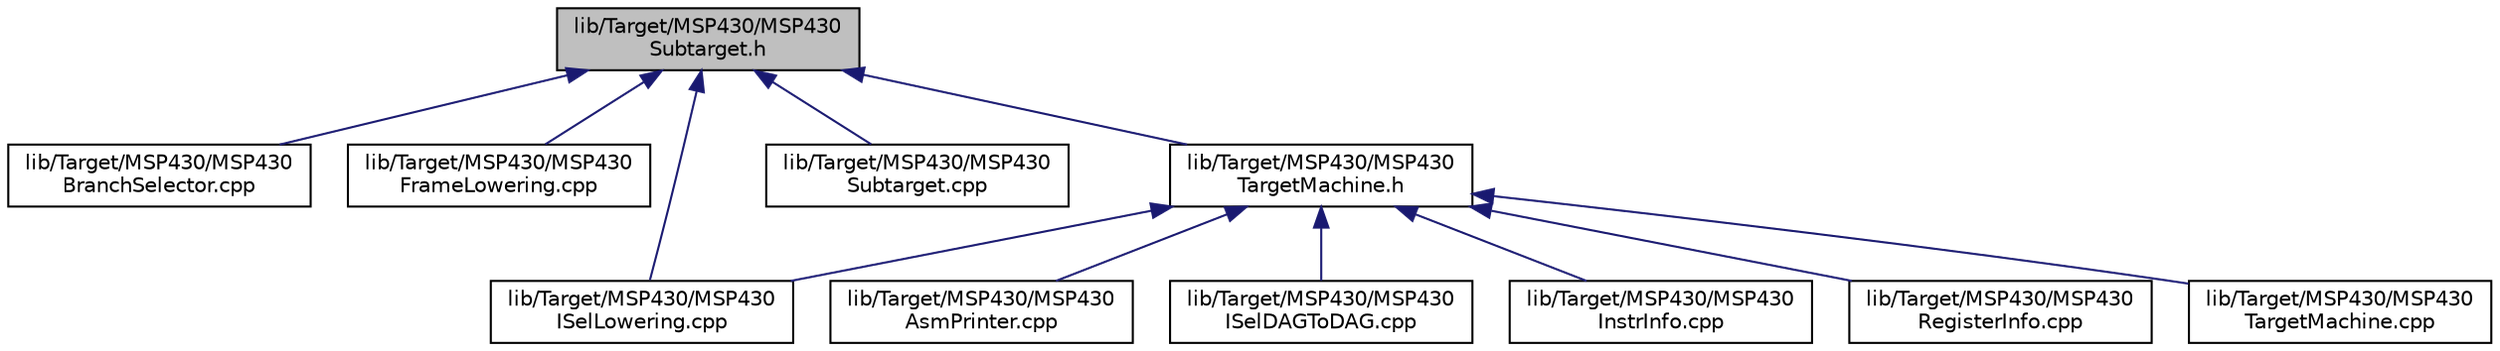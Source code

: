 digraph "lib/Target/MSP430/MSP430Subtarget.h"
{
 // LATEX_PDF_SIZE
  bgcolor="transparent";
  edge [fontname="Helvetica",fontsize="10",labelfontname="Helvetica",labelfontsize="10"];
  node [fontname="Helvetica",fontsize="10",shape="box"];
  Node1 [label="lib/Target/MSP430/MSP430\lSubtarget.h",height=0.2,width=0.4,color="black", fillcolor="grey75", style="filled", fontcolor="black",tooltip=" "];
  Node1 -> Node2 [dir="back",color="midnightblue",fontsize="10",style="solid",fontname="Helvetica"];
  Node2 [label="lib/Target/MSP430/MSP430\lBranchSelector.cpp",height=0.2,width=0.4,color="black",URL="$MSP430BranchSelector_8cpp.html",tooltip=" "];
  Node1 -> Node3 [dir="back",color="midnightblue",fontsize="10",style="solid",fontname="Helvetica"];
  Node3 [label="lib/Target/MSP430/MSP430\lFrameLowering.cpp",height=0.2,width=0.4,color="black",URL="$MSP430FrameLowering_8cpp.html",tooltip=" "];
  Node1 -> Node4 [dir="back",color="midnightblue",fontsize="10",style="solid",fontname="Helvetica"];
  Node4 [label="lib/Target/MSP430/MSP430\lISelLowering.cpp",height=0.2,width=0.4,color="black",URL="$MSP430ISelLowering_8cpp.html",tooltip=" "];
  Node1 -> Node5 [dir="back",color="midnightblue",fontsize="10",style="solid",fontname="Helvetica"];
  Node5 [label="lib/Target/MSP430/MSP430\lSubtarget.cpp",height=0.2,width=0.4,color="black",URL="$MSP430Subtarget_8cpp.html",tooltip=" "];
  Node1 -> Node6 [dir="back",color="midnightblue",fontsize="10",style="solid",fontname="Helvetica"];
  Node6 [label="lib/Target/MSP430/MSP430\lTargetMachine.h",height=0.2,width=0.4,color="black",URL="$MSP430TargetMachine_8h.html",tooltip=" "];
  Node6 -> Node7 [dir="back",color="midnightblue",fontsize="10",style="solid",fontname="Helvetica"];
  Node7 [label="lib/Target/MSP430/MSP430\lAsmPrinter.cpp",height=0.2,width=0.4,color="black",URL="$MSP430AsmPrinter_8cpp.html",tooltip=" "];
  Node6 -> Node8 [dir="back",color="midnightblue",fontsize="10",style="solid",fontname="Helvetica"];
  Node8 [label="lib/Target/MSP430/MSP430\lISelDAGToDAG.cpp",height=0.2,width=0.4,color="black",URL="$MSP430ISelDAGToDAG_8cpp.html",tooltip=" "];
  Node6 -> Node4 [dir="back",color="midnightblue",fontsize="10",style="solid",fontname="Helvetica"];
  Node6 -> Node9 [dir="back",color="midnightblue",fontsize="10",style="solid",fontname="Helvetica"];
  Node9 [label="lib/Target/MSP430/MSP430\lInstrInfo.cpp",height=0.2,width=0.4,color="black",URL="$MSP430InstrInfo_8cpp.html",tooltip=" "];
  Node6 -> Node10 [dir="back",color="midnightblue",fontsize="10",style="solid",fontname="Helvetica"];
  Node10 [label="lib/Target/MSP430/MSP430\lRegisterInfo.cpp",height=0.2,width=0.4,color="black",URL="$MSP430RegisterInfo_8cpp.html",tooltip=" "];
  Node6 -> Node11 [dir="back",color="midnightblue",fontsize="10",style="solid",fontname="Helvetica"];
  Node11 [label="lib/Target/MSP430/MSP430\lTargetMachine.cpp",height=0.2,width=0.4,color="black",URL="$MSP430TargetMachine_8cpp.html",tooltip=" "];
}
